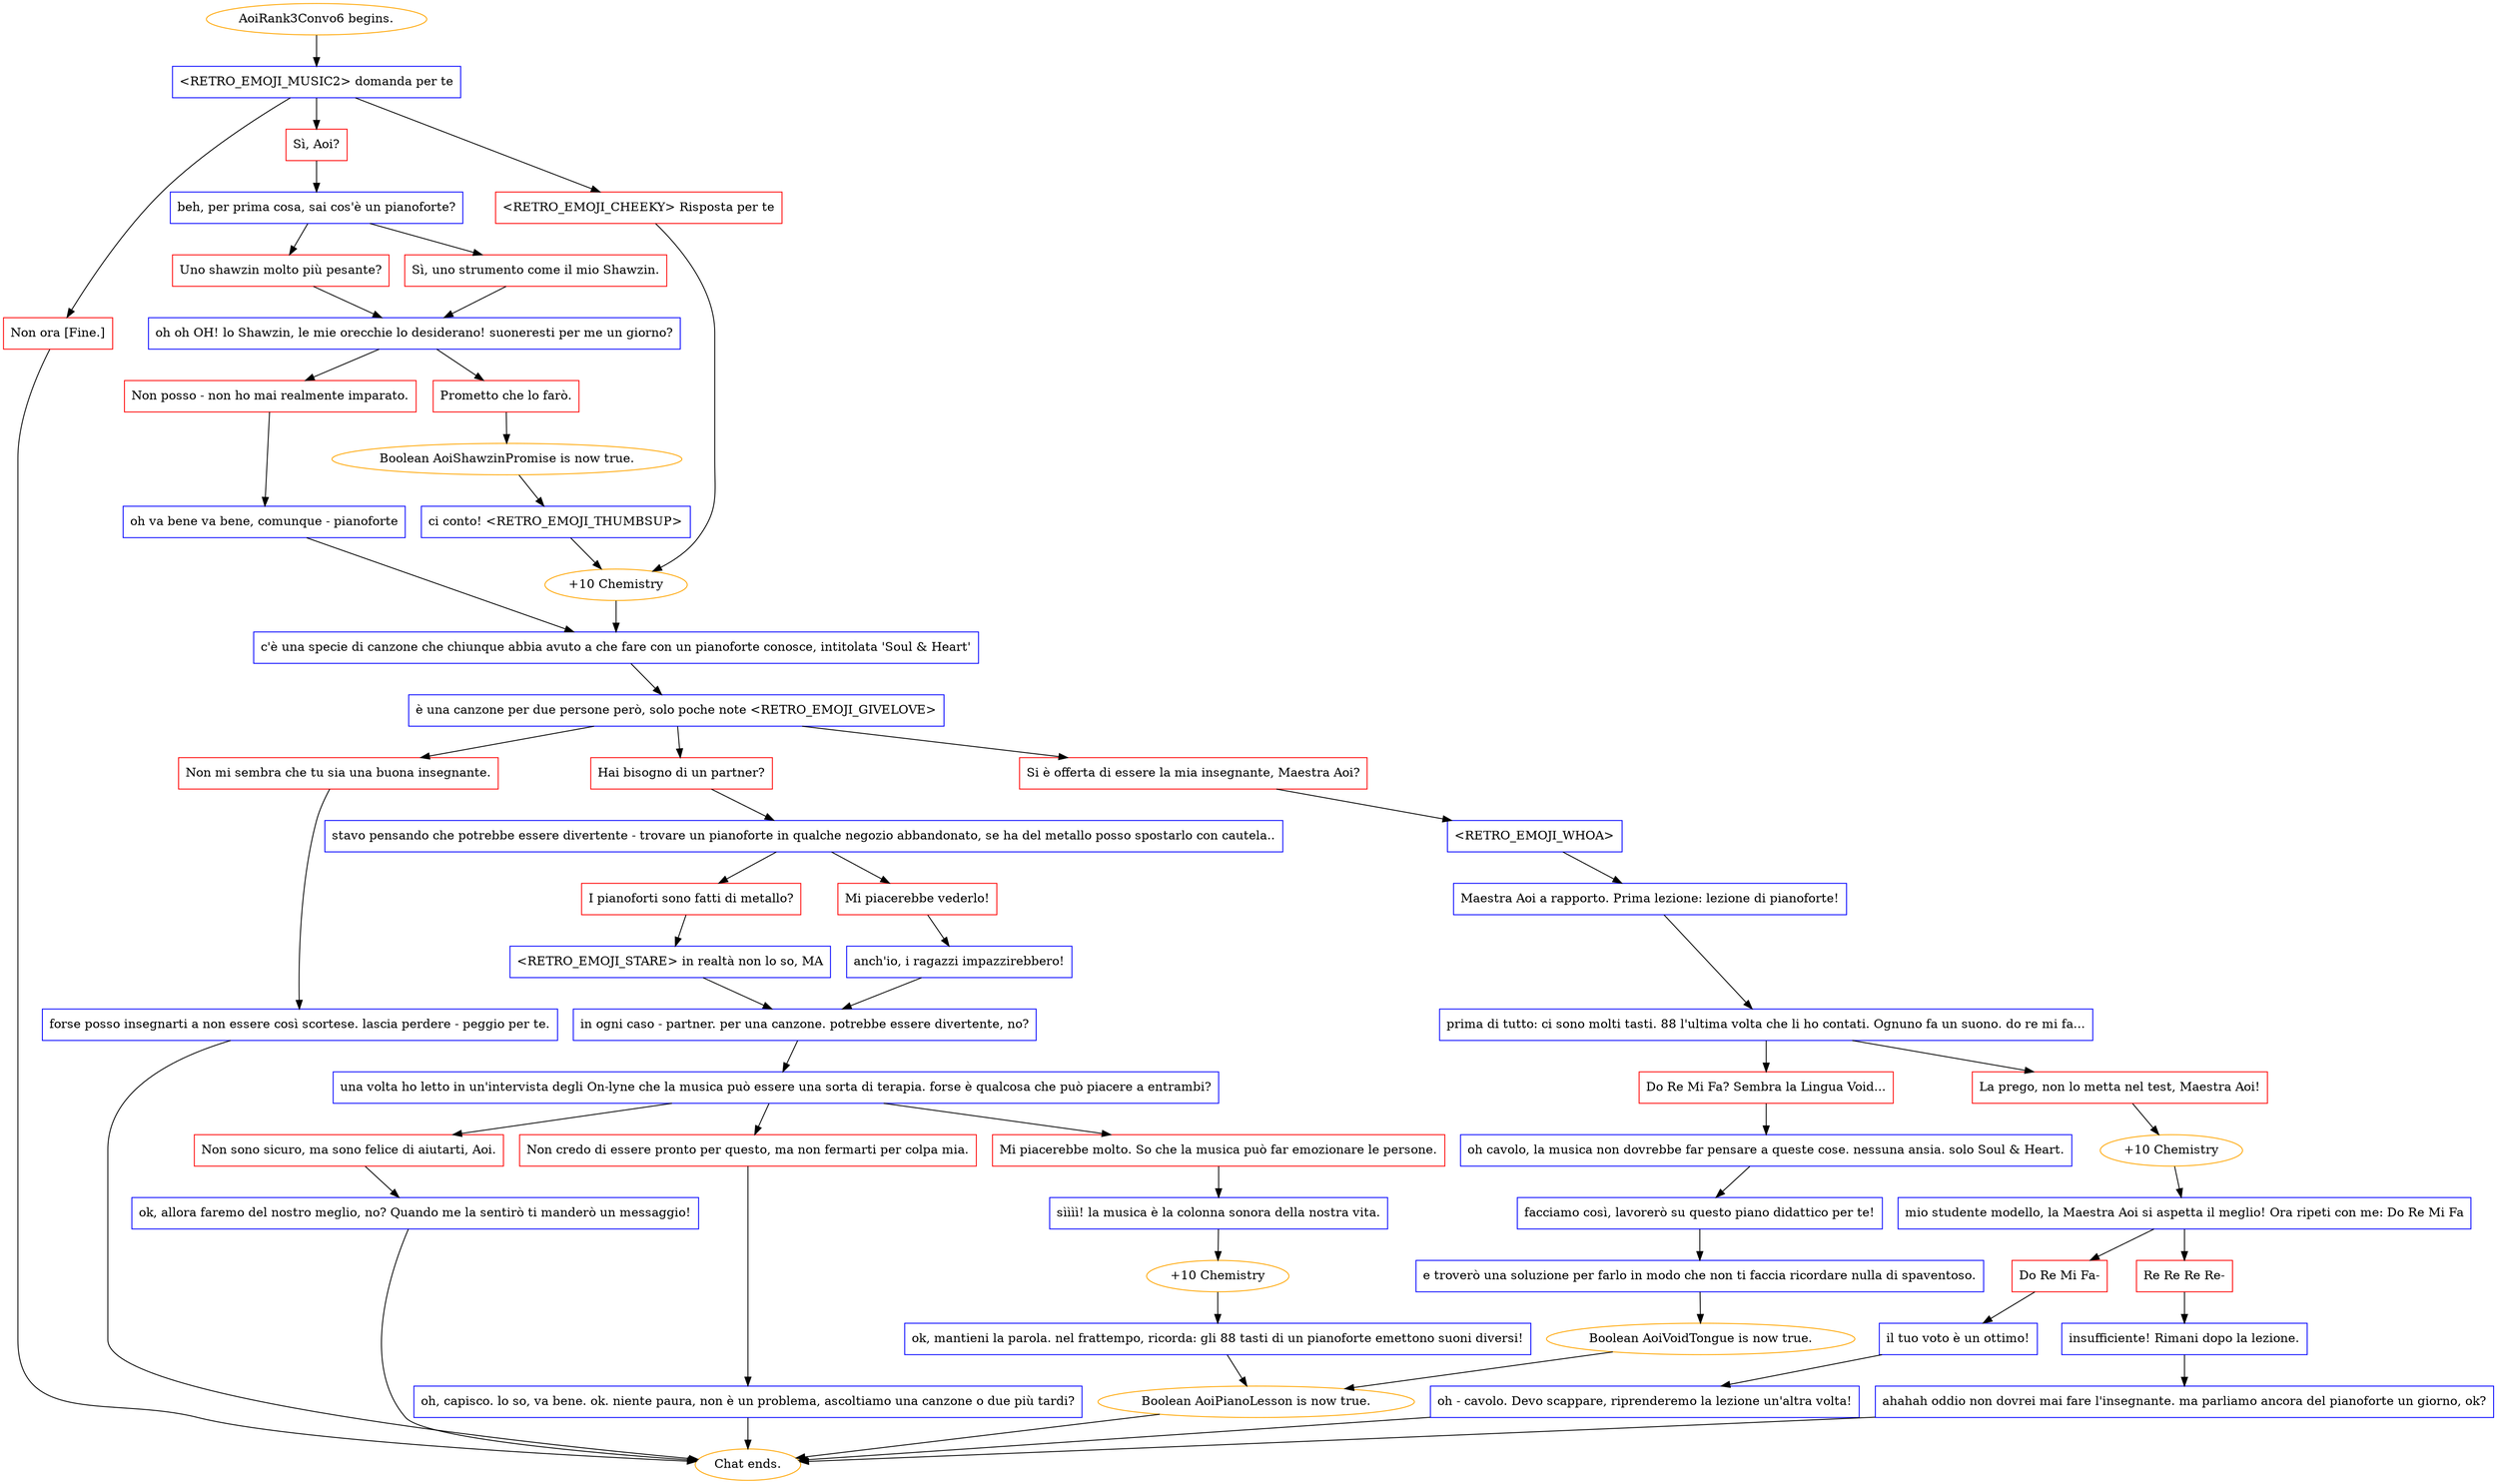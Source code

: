 digraph {
	"AoiRank3Convo6 begins." [color=orange];
		"AoiRank3Convo6 begins." -> j3582863356;
	j3582863356 [label="<RETRO_EMOJI_MUSIC2> domanda per te",shape=box,color=blue];
		j3582863356 -> j646563808;
		j3582863356 -> j772308719;
		j3582863356 -> j3502508323;
	j646563808 [label="<RETRO_EMOJI_CHEEKY> Risposta per te",shape=box,color=red];
		j646563808 -> j3961694864;
	j772308719 [label="Sì, Aoi?",shape=box,color=red];
		j772308719 -> j612457184;
	j3502508323 [label="Non ora [Fine.]",shape=box,color=red];
		j3502508323 -> "Chat ends.";
	j3961694864 [label="+10 Chemistry",color=orange];
		j3961694864 -> j3881228878;
	j612457184 [label="beh, per prima cosa, sai cos'è un pianoforte?",shape=box,color=blue];
		j612457184 -> j1855913845;
		j612457184 -> j68705968;
	"Chat ends." [color=orange];
	j3881228878 [label="c'è una specie di canzone che chiunque abbia avuto a che fare con un pianoforte conosce, intitolata 'Soul & Heart'",shape=box,color=blue];
		j3881228878 -> j99420895;
	j1855913845 [label="Uno shawzin molto più pesante?",shape=box,color=red];
		j1855913845 -> j820392078;
	j68705968 [label="Sì, uno strumento come il mio Shawzin.",shape=box,color=red];
		j68705968 -> j820392078;
	j99420895 [label="è una canzone per due persone però, solo poche note <RETRO_EMOJI_GIVELOVE>",shape=box,color=blue];
		j99420895 -> j3993853585;
		j99420895 -> j1519444451;
		j99420895 -> j1325369424;
	j820392078 [label="oh oh OH! lo Shawzin, le mie orecchie lo desiderano! suoneresti per me un giorno?",shape=box,color=blue];
		j820392078 -> j3406527685;
		j820392078 -> j2824847280;
	j3993853585 [label="Hai bisogno di un partner?",shape=box,color=red];
		j3993853585 -> j406733964;
	j1519444451 [label="Si è offerta di essere la mia insegnante, Maestra Aoi?",shape=box,color=red];
		j1519444451 -> j2653614348;
	j1325369424 [label="Non mi sembra che tu sia una buona insegnante.",shape=box,color=red];
		j1325369424 -> j1629629117;
	j3406527685 [label="Prometto che lo farò.",shape=box,color=red];
		j3406527685 -> j783690447;
	j2824847280 [label="Non posso - non ho mai realmente imparato.",shape=box,color=red];
		j2824847280 -> j809336230;
	j406733964 [label="stavo pensando che potrebbe essere divertente - trovare un pianoforte in qualche negozio abbandonato, se ha del metallo posso spostarlo con cautela..",shape=box,color=blue];
		j406733964 -> j4128893635;
		j406733964 -> j573846164;
	j2653614348 [label="<RETRO_EMOJI_WHOA>",shape=box,color=blue];
		j2653614348 -> j1836631982;
	j1629629117 [label="forse posso insegnarti a non essere così scortese. lascia perdere - peggio per te.",shape=box,color=blue];
		j1629629117 -> "Chat ends.";
	j783690447 [label="Boolean AoiShawzinPromise is now true.",color=orange];
		j783690447 -> j3448873717;
	j809336230 [label="oh va bene va bene, comunque - pianoforte",shape=box,color=blue];
		j809336230 -> j3881228878;
	j4128893635 [label="I pianoforti sono fatti di metallo?",shape=box,color=red];
		j4128893635 -> j531857858;
	j573846164 [label="Mi piacerebbe vederlo!",shape=box,color=red];
		j573846164 -> j546165814;
	j1836631982 [label="Maestra Aoi a rapporto. Prima lezione: lezione di pianoforte!",shape=box,color=blue];
		j1836631982 -> j1670435647;
	j3448873717 [label="ci conto! <RETRO_EMOJI_THUMBSUP>",shape=box,color=blue];
		j3448873717 -> j3961694864;
	j531857858 [label="<RETRO_EMOJI_STARE> in realtà non lo so, MA",shape=box,color=blue];
		j531857858 -> j4037111561;
	j546165814 [label="anch'io, i ragazzi impazzirebbero!",shape=box,color=blue];
		j546165814 -> j4037111561;
	j1670435647 [label="prima di tutto: ci sono molti tasti. 88 l'ultima volta che li ho contati. Ognuno fa un suono. do re mi fa...",shape=box,color=blue];
		j1670435647 -> j151415465;
		j1670435647 -> j1655499149;
	j4037111561 [label="in ogni caso - partner. per una canzone. potrebbe essere divertente, no?",shape=box,color=blue];
		j4037111561 -> j2805533790;
	j151415465 [label="Do Re Mi Fa? Sembra la Lingua Void...",shape=box,color=red];
		j151415465 -> j3860477734;
	j1655499149 [label="La prego, non lo metta nel test, Maestra Aoi!",shape=box,color=red];
		j1655499149 -> j2687989193;
	j2805533790 [label="una volta ho letto in un'intervista degli On-lyne che la musica può essere una sorta di terapia. forse è qualcosa che può piacere a entrambi?",shape=box,color=blue];
		j2805533790 -> j2070230704;
		j2805533790 -> j4141068904;
		j2805533790 -> j313974735;
	j3860477734 [label="oh cavolo, la musica non dovrebbe far pensare a queste cose. nessuna ansia. solo Soul & Heart.",shape=box,color=blue];
		j3860477734 -> j1803651096;
	j2687989193 [label="+10 Chemistry",color=orange];
		j2687989193 -> j263556398;
	j2070230704 [label="Non credo di essere pronto per questo, ma non fermarti per colpa mia.",shape=box,color=red];
		j2070230704 -> j3735607297;
	j4141068904 [label="Mi piacerebbe molto. So che la musica può far emozionare le persone.",shape=box,color=red];
		j4141068904 -> j909208393;
	j313974735 [label="Non sono sicuro, ma sono felice di aiutarti, Aoi.",shape=box,color=red];
		j313974735 -> j2352692267;
	j1803651096 [label="facciamo così, lavorerò su questo piano didattico per te!",shape=box,color=blue];
		j1803651096 -> j524347930;
	j263556398 [label="mio studente modello, la Maestra Aoi si aspetta il meglio! Ora ripeti con me: Do Re Mi Fa",shape=box,color=blue];
		j263556398 -> j3980059679;
		j263556398 -> j3058843902;
	j3735607297 [label="oh, capisco. lo so, va bene. ok. niente paura, non è un problema, ascoltiamo una canzone o due più tardi?",shape=box,color=blue];
		j3735607297 -> "Chat ends.";
	j909208393 [label="sìììì! la musica è la colonna sonora della nostra vita.",shape=box,color=blue];
		j909208393 -> j3449842980;
	j2352692267 [label="ok, allora faremo del nostro meglio, no? Quando me la sentirò ti manderò un messaggio!",shape=box,color=blue];
		j2352692267 -> "Chat ends.";
	j524347930 [label="e troverò una soluzione per farlo in modo che non ti faccia ricordare nulla di spaventoso.",shape=box,color=blue];
		j524347930 -> j1862575777;
	j3980059679 [label="Do Re Mi Fa-",shape=box,color=red];
		j3980059679 -> j195228435;
	j3058843902 [label="Re Re Re Re-",shape=box,color=red];
		j3058843902 -> j2666699983;
	j3449842980 [label="+10 Chemistry",color=orange];
		j3449842980 -> j3512439430;
	j1862575777 [label="Boolean AoiVoidTongue is now true.",color=orange];
		j1862575777 -> j553992355;
	j195228435 [label="il tuo voto è un ottimo!",shape=box,color=blue];
		j195228435 -> j3971770085;
	j2666699983 [label="insufficiente! Rimani dopo la lezione.",shape=box,color=blue];
		j2666699983 -> j1117505474;
	j3512439430 [label="ok, mantieni la parola. nel frattempo, ricorda: gli 88 tasti di un pianoforte emettono suoni diversi!",shape=box,color=blue];
		j3512439430 -> j553992355;
	j553992355 [label="Boolean AoiPianoLesson is now true.",color=orange];
		j553992355 -> "Chat ends.";
	j3971770085 [label="oh - cavolo. Devo scappare, riprenderemo la lezione un'altra volta!",shape=box,color=blue];
		j3971770085 -> "Chat ends.";
	j1117505474 [label="ahahah oddio non dovrei mai fare l'insegnante. ma parliamo ancora del pianoforte un giorno, ok?",shape=box,color=blue];
		j1117505474 -> "Chat ends.";
}